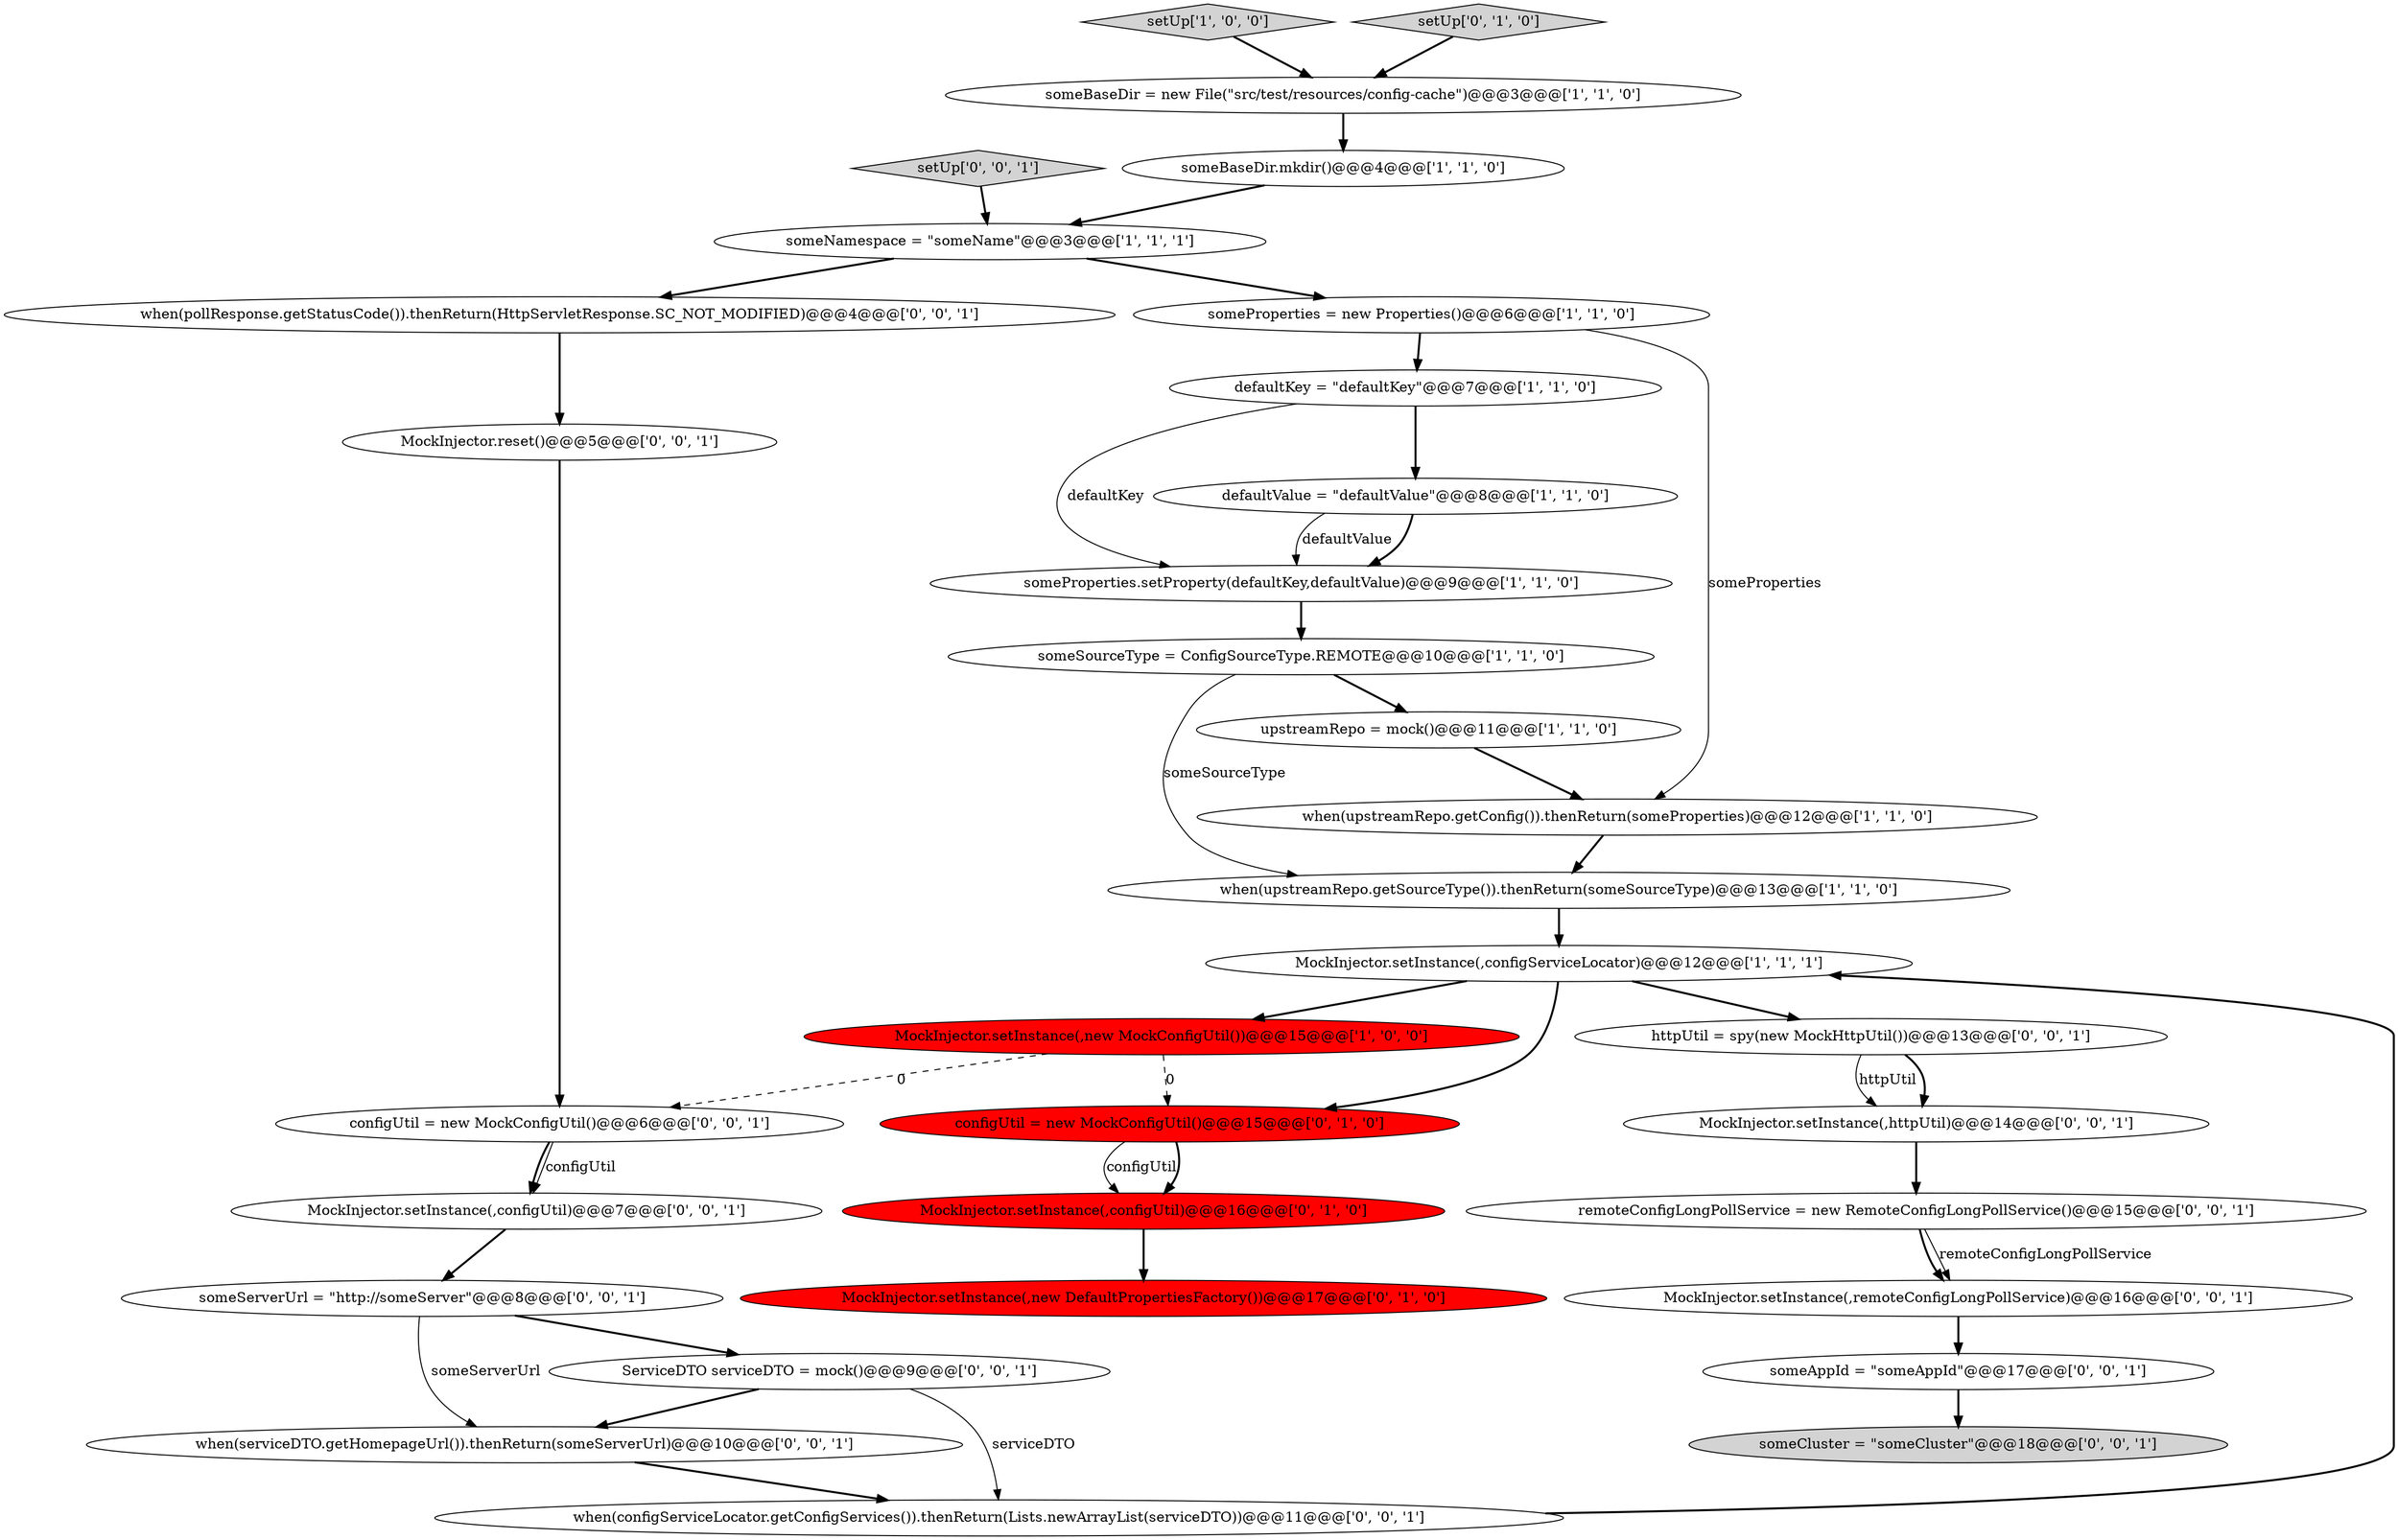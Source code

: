digraph {
26 [style = filled, label = "MockInjector.setInstance(,httpUtil)@@@14@@@['0', '0', '1']", fillcolor = white, shape = ellipse image = "AAA0AAABBB3BBB"];
11 [style = filled, label = "setUp['1', '0', '0']", fillcolor = lightgray, shape = diamond image = "AAA0AAABBB1BBB"];
24 [style = filled, label = "httpUtil = spy(new MockHttpUtil())@@@13@@@['0', '0', '1']", fillcolor = white, shape = ellipse image = "AAA0AAABBB3BBB"];
7 [style = filled, label = "MockInjector.setInstance(,new MockConfigUtil())@@@15@@@['1', '0', '0']", fillcolor = red, shape = ellipse image = "AAA1AAABBB1BBB"];
13 [style = filled, label = "someSourceType = ConfigSourceType.REMOTE@@@10@@@['1', '1', '0']", fillcolor = white, shape = ellipse image = "AAA0AAABBB1BBB"];
21 [style = filled, label = "when(configServiceLocator.getConfigServices()).thenReturn(Lists.newArrayList(serviceDTO))@@@11@@@['0', '0', '1']", fillcolor = white, shape = ellipse image = "AAA0AAABBB3BBB"];
6 [style = filled, label = "defaultKey = \"defaultKey\"@@@7@@@['1', '1', '0']", fillcolor = white, shape = ellipse image = "AAA0AAABBB1BBB"];
15 [style = filled, label = "MockInjector.setInstance(,new DefaultPropertiesFactory())@@@17@@@['0', '1', '0']", fillcolor = red, shape = ellipse image = "AAA1AAABBB2BBB"];
31 [style = filled, label = "configUtil = new MockConfigUtil()@@@6@@@['0', '0', '1']", fillcolor = white, shape = ellipse image = "AAA0AAABBB3BBB"];
30 [style = filled, label = "when(serviceDTO.getHomepageUrl()).thenReturn(someServerUrl)@@@10@@@['0', '0', '1']", fillcolor = white, shape = ellipse image = "AAA0AAABBB3BBB"];
23 [style = filled, label = "someServerUrl = \"http://someServer\"@@@8@@@['0', '0', '1']", fillcolor = white, shape = ellipse image = "AAA0AAABBB3BBB"];
9 [style = filled, label = "defaultValue = \"defaultValue\"@@@8@@@['1', '1', '0']", fillcolor = white, shape = ellipse image = "AAA0AAABBB1BBB"];
22 [style = filled, label = "MockInjector.reset()@@@5@@@['0', '0', '1']", fillcolor = white, shape = ellipse image = "AAA0AAABBB3BBB"];
28 [style = filled, label = "ServiceDTO serviceDTO = mock()@@@9@@@['0', '0', '1']", fillcolor = white, shape = ellipse image = "AAA0AAABBB3BBB"];
12 [style = filled, label = "when(upstreamRepo.getConfig()).thenReturn(someProperties)@@@12@@@['1', '1', '0']", fillcolor = white, shape = ellipse image = "AAA0AAABBB1BBB"];
3 [style = filled, label = "someProperties = new Properties()@@@6@@@['1', '1', '0']", fillcolor = white, shape = ellipse image = "AAA0AAABBB1BBB"];
18 [style = filled, label = "MockInjector.setInstance(,configUtil)@@@7@@@['0', '0', '1']", fillcolor = white, shape = ellipse image = "AAA0AAABBB3BBB"];
14 [style = filled, label = "setUp['0', '1', '0']", fillcolor = lightgray, shape = diamond image = "AAA0AAABBB2BBB"];
20 [style = filled, label = "someCluster = \"someCluster\"@@@18@@@['0', '0', '1']", fillcolor = lightgray, shape = ellipse image = "AAA0AAABBB3BBB"];
27 [style = filled, label = "someAppId = \"someAppId\"@@@17@@@['0', '0', '1']", fillcolor = white, shape = ellipse image = "AAA0AAABBB3BBB"];
29 [style = filled, label = "MockInjector.setInstance(,remoteConfigLongPollService)@@@16@@@['0', '0', '1']", fillcolor = white, shape = ellipse image = "AAA0AAABBB3BBB"];
25 [style = filled, label = "when(pollResponse.getStatusCode()).thenReturn(HttpServletResponse.SC_NOT_MODIFIED)@@@4@@@['0', '0', '1']", fillcolor = white, shape = ellipse image = "AAA0AAABBB3BBB"];
19 [style = filled, label = "setUp['0', '0', '1']", fillcolor = lightgray, shape = diamond image = "AAA0AAABBB3BBB"];
16 [style = filled, label = "MockInjector.setInstance(,configUtil)@@@16@@@['0', '1', '0']", fillcolor = red, shape = ellipse image = "AAA1AAABBB2BBB"];
4 [style = filled, label = "when(upstreamRepo.getSourceType()).thenReturn(someSourceType)@@@13@@@['1', '1', '0']", fillcolor = white, shape = ellipse image = "AAA0AAABBB1BBB"];
17 [style = filled, label = "configUtil = new MockConfigUtil()@@@15@@@['0', '1', '0']", fillcolor = red, shape = ellipse image = "AAA1AAABBB2BBB"];
10 [style = filled, label = "someProperties.setProperty(defaultKey,defaultValue)@@@9@@@['1', '1', '0']", fillcolor = white, shape = ellipse image = "AAA0AAABBB1BBB"];
8 [style = filled, label = "someNamespace = \"someName\"@@@3@@@['1', '1', '1']", fillcolor = white, shape = ellipse image = "AAA0AAABBB1BBB"];
2 [style = filled, label = "someBaseDir = new File(\"src/test/resources/config-cache\")@@@3@@@['1', '1', '0']", fillcolor = white, shape = ellipse image = "AAA0AAABBB1BBB"];
5 [style = filled, label = "upstreamRepo = mock()@@@11@@@['1', '1', '0']", fillcolor = white, shape = ellipse image = "AAA0AAABBB1BBB"];
32 [style = filled, label = "remoteConfigLongPollService = new RemoteConfigLongPollService()@@@15@@@['0', '0', '1']", fillcolor = white, shape = ellipse image = "AAA0AAABBB3BBB"];
1 [style = filled, label = "someBaseDir.mkdir()@@@4@@@['1', '1', '0']", fillcolor = white, shape = ellipse image = "AAA0AAABBB1BBB"];
0 [style = filled, label = "MockInjector.setInstance(,configServiceLocator)@@@12@@@['1', '1', '1']", fillcolor = white, shape = ellipse image = "AAA0AAABBB1BBB"];
16->15 [style = bold, label=""];
1->8 [style = bold, label=""];
26->32 [style = bold, label=""];
7->31 [style = dashed, label="0"];
18->23 [style = bold, label=""];
21->0 [style = bold, label=""];
25->22 [style = bold, label=""];
28->30 [style = bold, label=""];
7->17 [style = dashed, label="0"];
2->1 [style = bold, label=""];
0->17 [style = bold, label=""];
8->3 [style = bold, label=""];
22->31 [style = bold, label=""];
3->6 [style = bold, label=""];
31->18 [style = bold, label=""];
9->10 [style = bold, label=""];
11->2 [style = bold, label=""];
19->8 [style = bold, label=""];
4->0 [style = bold, label=""];
6->10 [style = solid, label="defaultKey"];
0->7 [style = bold, label=""];
32->29 [style = solid, label="remoteConfigLongPollService"];
32->29 [style = bold, label=""];
23->28 [style = bold, label=""];
24->26 [style = bold, label=""];
29->27 [style = bold, label=""];
30->21 [style = bold, label=""];
17->16 [style = solid, label="configUtil"];
10->13 [style = bold, label=""];
5->12 [style = bold, label=""];
12->4 [style = bold, label=""];
3->12 [style = solid, label="someProperties"];
23->30 [style = solid, label="someServerUrl"];
13->4 [style = solid, label="someSourceType"];
31->18 [style = solid, label="configUtil"];
0->24 [style = bold, label=""];
28->21 [style = solid, label="serviceDTO"];
9->10 [style = solid, label="defaultValue"];
13->5 [style = bold, label=""];
14->2 [style = bold, label=""];
6->9 [style = bold, label=""];
24->26 [style = solid, label="httpUtil"];
8->25 [style = bold, label=""];
27->20 [style = bold, label=""];
17->16 [style = bold, label=""];
}
